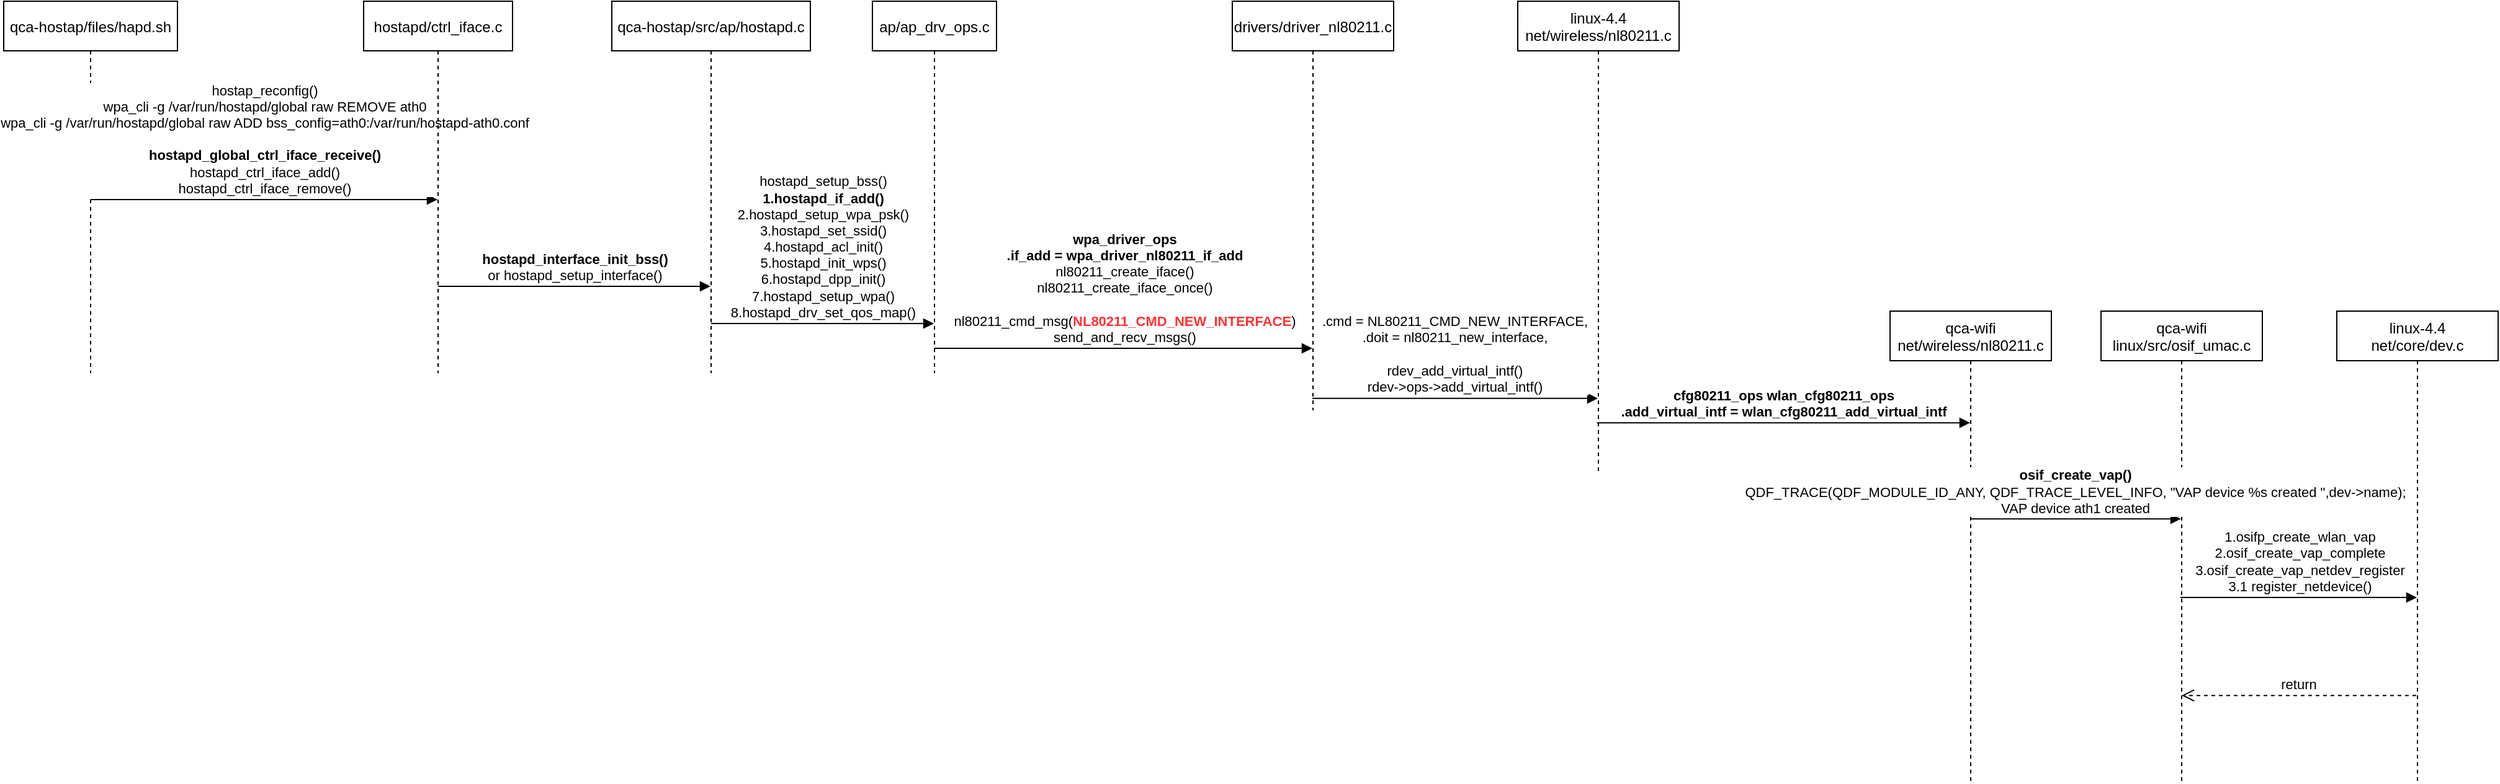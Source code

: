 <mxfile version="13.9.9" type="device"><diagram id="kgpKYQtTHZ0yAKxKKP6v" name="Page-1"><mxGraphModel dx="1221" dy="722" grid="1" gridSize="10" guides="1" tooltips="1" connect="1" arrows="1" fold="1" page="1" pageScale="1" pageWidth="850" pageHeight="1100" math="0" shadow="0"><root><mxCell id="0"/><mxCell id="1" parent="0"/><mxCell id="3nuBFxr9cyL0pnOWT2aG-1" value="qca-hostap/files/hapd.sh" style="shape=umlLifeline;perimeter=lifelinePerimeter;container=1;collapsible=0;recursiveResize=0;rounded=0;shadow=0;strokeWidth=1;" parent="1" vertex="1"><mxGeometry x="20" width="140" height="300" as="geometry"/></mxCell><mxCell id="TF_YoJHknaM46WhhYvXY-2" value="&lt;div&gt;hostap_reconfig()&lt;/div&gt;&lt;div&gt;wpa_cli -g /var/run/hostapd/global raw REMOVE ath0&lt;/div&gt;&lt;div&gt;wpa_cli -g /var/run/hostapd/global raw ADD bss_config=ath0:/var/run/hostapd-ath0.conf&lt;/div&gt;&lt;div&gt;&lt;br&gt;&lt;/div&gt;&lt;div&gt;&lt;b&gt;hostapd_global_ctrl_iface_receive()&lt;/b&gt;&lt;br&gt;&lt;/div&gt;&lt;div&gt;hostapd_ctrl_iface_add()&lt;br&gt;&lt;/div&gt;&lt;div&gt;hostapd_ctrl_iface_remove()&lt;br&gt;&lt;/div&gt;" style="html=1;verticalAlign=bottom;endArrow=block;" edge="1" parent="3nuBFxr9cyL0pnOWT2aG-1" target="TF_YoJHknaM46WhhYvXY-1"><mxGeometry width="80" relative="1" as="geometry"><mxPoint x="70" y="160" as="sourcePoint"/><mxPoint x="150" y="160" as="targetPoint"/></mxGeometry></mxCell><mxCell id="TF_YoJHknaM46WhhYvXY-1" value="hostapd/ctrl_iface.c" style="shape=umlLifeline;perimeter=lifelinePerimeter;container=1;collapsible=0;recursiveResize=0;rounded=0;shadow=0;strokeWidth=1;" vertex="1" parent="1"><mxGeometry x="310" width="120" height="300" as="geometry"/></mxCell><mxCell id="TF_YoJHknaM46WhhYvXY-5" value="&lt;div&gt;&lt;b&gt;hostapd_interface_init_bss()&lt;/b&gt;&lt;/div&gt;&lt;div&gt;or hostapd_setup_interface()&lt;/div&gt;" style="html=1;verticalAlign=bottom;endArrow=block;" edge="1" parent="TF_YoJHknaM46WhhYvXY-1" target="TF_YoJHknaM46WhhYvXY-3"><mxGeometry width="80" relative="1" as="geometry"><mxPoint x="60" y="230" as="sourcePoint"/><mxPoint x="140" y="230" as="targetPoint"/></mxGeometry></mxCell><mxCell id="TF_YoJHknaM46WhhYvXY-3" value="qca-hostap/src/ap/hostapd.c" style="shape=umlLifeline;perimeter=lifelinePerimeter;container=1;collapsible=0;recursiveResize=0;rounded=0;shadow=0;strokeWidth=1;" vertex="1" parent="1"><mxGeometry x="510" width="160" height="300" as="geometry"/></mxCell><mxCell id="TF_YoJHknaM46WhhYvXY-7" value="hostapd_setup_bss()&lt;br&gt;&lt;b&gt;1.hostapd_if_add()&lt;/b&gt;&lt;br&gt;2.hostapd_setup_wpa_psk()&lt;br&gt;3.hostapd_set_ssid()&lt;br&gt;&lt;div&gt;4.hostapd_acl_init()&lt;/div&gt;&lt;div&gt;5.hostapd_init_wps()&lt;/div&gt;&lt;div&gt;6.hostapd_dpp_init()&lt;/div&gt;&lt;div&gt;7.hostapd_setup_wpa()&lt;/div&gt;&lt;div&gt;8.hostapd_drv_set_qos_map()&lt;/div&gt;" style="html=1;verticalAlign=bottom;endArrow=block;" edge="1" parent="TF_YoJHknaM46WhhYvXY-3" target="TF_YoJHknaM46WhhYvXY-6"><mxGeometry width="80" relative="1" as="geometry"><mxPoint x="80" y="260" as="sourcePoint"/><mxPoint x="160" y="260" as="targetPoint"/></mxGeometry></mxCell><mxCell id="TF_YoJHknaM46WhhYvXY-6" value="ap/ap_drv_ops.c" style="shape=umlLifeline;perimeter=lifelinePerimeter;container=1;collapsible=0;recursiveResize=0;rounded=0;shadow=0;strokeWidth=1;" vertex="1" parent="1"><mxGeometry x="720" width="100" height="300" as="geometry"/></mxCell><mxCell id="TF_YoJHknaM46WhhYvXY-9" value="&lt;b&gt;wpa_driver_ops&lt;br&gt;.if_add = wpa_driver_nl80211_if_add&lt;/b&gt;&lt;br&gt;nl80211_create_iface()&lt;br&gt;nl80211_create_iface_once()&lt;br&gt;&lt;br&gt;&lt;div&gt;nl80211_cmd_msg(&lt;b&gt;&lt;font color=&quot;#ff3333&quot;&gt;NL80211_CMD_NEW_INTERFACE&lt;/font&gt;&lt;/b&gt;)&lt;/div&gt;&lt;div&gt;send_and_recv_msgs()&lt;/div&gt;" style="html=1;verticalAlign=bottom;endArrow=block;" edge="1" parent="TF_YoJHknaM46WhhYvXY-6" target="TF_YoJHknaM46WhhYvXY-8"><mxGeometry width="80" relative="1" as="geometry"><mxPoint x="50" y="280" as="sourcePoint"/><mxPoint x="130" y="280" as="targetPoint"/></mxGeometry></mxCell><mxCell id="TF_YoJHknaM46WhhYvXY-8" value="drivers/driver_nl80211.c" style="shape=umlLifeline;perimeter=lifelinePerimeter;container=1;collapsible=0;recursiveResize=0;rounded=0;shadow=0;strokeWidth=1;" vertex="1" parent="1"><mxGeometry x="1010" width="130" height="330" as="geometry"/></mxCell><mxCell id="TF_YoJHknaM46WhhYvXY-10" value="linux-4.4&#10;net/wireless/nl80211.c" style="shape=umlLifeline;perimeter=lifelinePerimeter;container=1;collapsible=0;recursiveResize=0;rounded=0;shadow=0;strokeWidth=1;" vertex="1" parent="1"><mxGeometry x="1240" width="130" height="380" as="geometry"/></mxCell><mxCell id="TF_YoJHknaM46WhhYvXY-11" value="&lt;div&gt;.cmd = NL80211_CMD_NEW_INTERFACE,&lt;/div&gt;&lt;div&gt;.doit = nl80211_new_interface,&lt;/div&gt;&lt;div&gt;&lt;br&gt;&lt;/div&gt;&lt;div&gt;rdev_add_virtual_intf()&lt;br&gt;&lt;/div&gt;&lt;div&gt;rdev-&amp;gt;ops-&amp;gt;add_virtual_intf()&lt;br&gt;&lt;/div&gt;" style="html=1;verticalAlign=bottom;endArrow=block;exitX=0.496;exitY=0.971;exitDx=0;exitDy=0;exitPerimeter=0;" edge="1" parent="1" source="TF_YoJHknaM46WhhYvXY-8" target="TF_YoJHknaM46WhhYvXY-10"><mxGeometry width="80" relative="1" as="geometry"><mxPoint x="1080" y="320" as="sourcePoint"/><mxPoint x="1160" y="320" as="targetPoint"/></mxGeometry></mxCell><mxCell id="TF_YoJHknaM46WhhYvXY-12" value="qca-wifi&#10;net/wireless/nl80211.c" style="shape=umlLifeline;perimeter=lifelinePerimeter;container=1;collapsible=0;recursiveResize=0;rounded=0;shadow=0;strokeWidth=1;" vertex="1" parent="1"><mxGeometry x="1540" y="250" width="130" height="380" as="geometry"/></mxCell><mxCell id="TF_YoJHknaM46WhhYvXY-13" value="&lt;b&gt;cfg80211_ops wlan_cfg80211_ops&lt;br&gt;.add_virtual_intf = wlan_cfg80211_add_virtual_intf&lt;/b&gt;" style="html=1;verticalAlign=bottom;endArrow=block;exitX=0.491;exitY=0.895;exitDx=0;exitDy=0;exitPerimeter=0;" edge="1" parent="1" source="TF_YoJHknaM46WhhYvXY-10" target="TF_YoJHknaM46WhhYvXY-12"><mxGeometry width="80" relative="1" as="geometry"><mxPoint x="1310" y="340" as="sourcePoint"/><mxPoint x="1390" y="340" as="targetPoint"/></mxGeometry></mxCell><mxCell id="TF_YoJHknaM46WhhYvXY-14" value="qca-wifi&#10;linux/src/osif_umac.c" style="shape=umlLifeline;perimeter=lifelinePerimeter;container=1;collapsible=0;recursiveResize=0;rounded=0;shadow=0;strokeWidth=1;" vertex="1" parent="1"><mxGeometry x="1710" y="250" width="130" height="380" as="geometry"/></mxCell><mxCell id="TF_YoJHknaM46WhhYvXY-15" value="&lt;b&gt;osif_create_vap()&lt;/b&gt;&lt;br&gt;QDF_TRACE(QDF_MODULE_ID_ANY, QDF_TRACE_LEVEL_INFO, &quot;VAP device %s created &quot;,dev-&amp;gt;name);&lt;br&gt;&amp;nbsp;VAP device ath1 created&amp;nbsp;" style="html=1;verticalAlign=bottom;endArrow=block;exitX=0.496;exitY=0.441;exitDx=0;exitDy=0;exitPerimeter=0;" edge="1" parent="1" source="TF_YoJHknaM46WhhYvXY-12" target="TF_YoJHknaM46WhhYvXY-14"><mxGeometry width="80" relative="1" as="geometry"><mxPoint x="1610" y="380" as="sourcePoint"/><mxPoint x="1690" y="380" as="targetPoint"/></mxGeometry></mxCell><mxCell id="TF_YoJHknaM46WhhYvXY-16" value="linux-4.4&#10;net/core/dev.c" style="shape=umlLifeline;perimeter=lifelinePerimeter;container=1;collapsible=0;recursiveResize=0;rounded=0;shadow=0;strokeWidth=1;" vertex="1" parent="1"><mxGeometry x="1900" y="250" width="130" height="380" as="geometry"/></mxCell><mxCell id="TF_YoJHknaM46WhhYvXY-17" value="&lt;div&gt;1.osifp_create_wlan_vap&lt;/div&gt;&lt;div&gt;2.osif_create_vap_complete&lt;/div&gt;&lt;div&gt;3.osif_create_vap_netdev_register&lt;/div&gt;&lt;div&gt;3.1 register_netdevice()&lt;/div&gt;" style="html=1;verticalAlign=bottom;endArrow=block;" edge="1" parent="1" target="TF_YoJHknaM46WhhYvXY-16"><mxGeometry width="80" relative="1" as="geometry"><mxPoint x="1774" y="481" as="sourcePoint"/><mxPoint x="1860" y="480" as="targetPoint"/></mxGeometry></mxCell><mxCell id="TF_YoJHknaM46WhhYvXY-18" value="return" style="html=1;verticalAlign=bottom;endArrow=open;dashed=1;endSize=8;exitX=0.492;exitY=0.816;exitDx=0;exitDy=0;exitPerimeter=0;" edge="1" parent="1" source="TF_YoJHknaM46WhhYvXY-16" target="TF_YoJHknaM46WhhYvXY-14"><mxGeometry relative="1" as="geometry"><mxPoint x="1960" y="560" as="sourcePoint"/><mxPoint x="1880" y="560" as="targetPoint"/></mxGeometry></mxCell></root></mxGraphModel></diagram></mxfile>